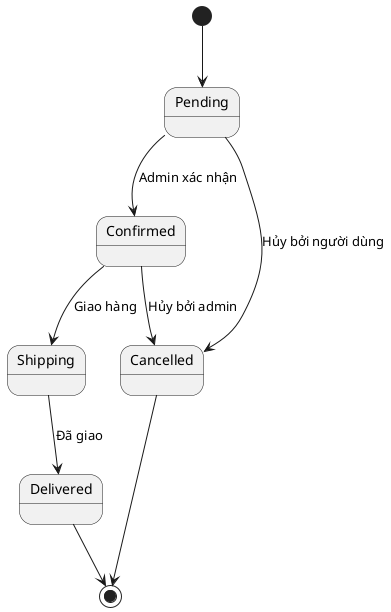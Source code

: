 @startuml
[*] --> Pending

Pending --> Confirmed : Admin xác nhận
Confirmed --> Shipping : Giao hàng
Shipping --> Delivered : Đã giao
Pending --> Cancelled : Hủy bởi người dùng
Confirmed --> Cancelled : Hủy bởi admin
Delivered --> [*]
Cancelled --> [*]
@enduml
